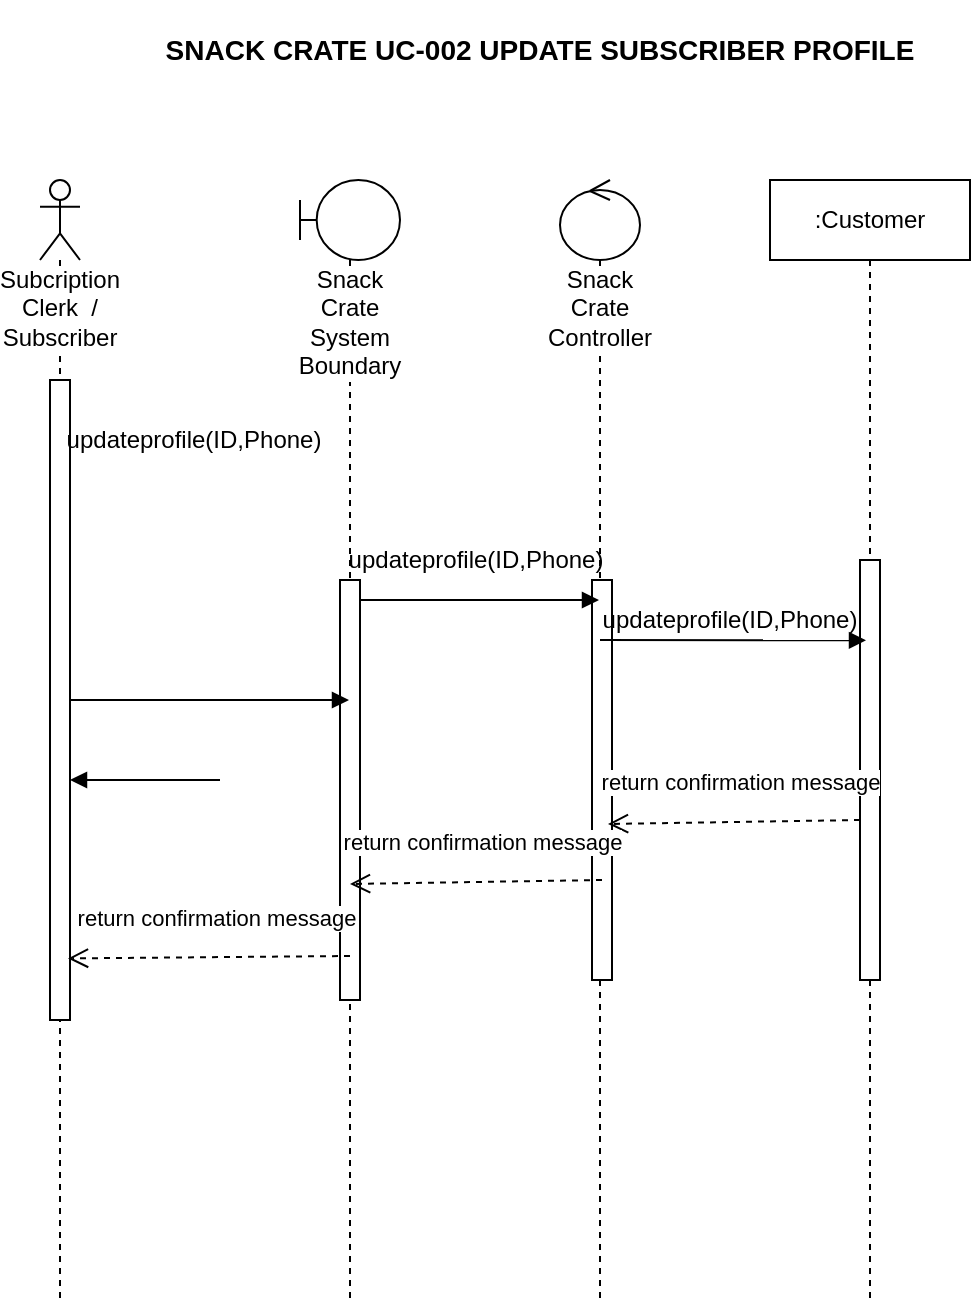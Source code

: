 <mxfile version="12.2.6" type="device" pages="1"><diagram id="5XaNJyvDEKXuTwJ4iDX_" name="Page-1"><mxGraphModel dx="1408" dy="731" grid="1" gridSize="10" guides="1" tooltips="1" connect="1" arrows="1" fold="1" page="1" pageScale="1" pageWidth="850" pageHeight="1100" math="0" shadow="0"><root><mxCell id="0"/><mxCell id="1" parent="0"/><mxCell id="AM3TQJfx7_jrow7SWLKq-1" value="&lt;b&gt;&lt;font style=&quot;font-size: 14px&quot;&gt;SNACK CRATE UC-002 UPDATE SUBSCRIBER PROFILE&lt;/font&gt;&lt;/b&gt;" style="text;html=1;strokeColor=none;fillColor=none;align=center;verticalAlign=middle;whiteSpace=wrap;rounded=0;" vertex="1" parent="1"><mxGeometry x="220" y="50" width="420" height="50" as="geometry"/></mxCell><mxCell id="AM3TQJfx7_jrow7SWLKq-2" value="Subcription Clerk&amp;nbsp; / Subscriber" style="shape=umlLifeline;participant=umlActor;perimeter=lifelinePerimeter;whiteSpace=wrap;html=1;container=1;collapsible=0;recursiveResize=0;verticalAlign=top;spacingTop=36;labelBackgroundColor=#ffffff;outlineConnect=0;" vertex="1" parent="1"><mxGeometry x="180" y="140" width="20" height="560" as="geometry"/></mxCell><mxCell id="AM3TQJfx7_jrow7SWLKq-19" value="" style="html=1;points=[];perimeter=orthogonalPerimeter;" vertex="1" parent="AM3TQJfx7_jrow7SWLKq-2"><mxGeometry x="5" y="100" width="10" height="320" as="geometry"/></mxCell><mxCell id="AM3TQJfx7_jrow7SWLKq-20" value="" style="endArrow=block;endFill=1;endSize=6;html=1;" edge="1" parent="AM3TQJfx7_jrow7SWLKq-2" target="AM3TQJfx7_jrow7SWLKq-19"><mxGeometry width="100" relative="1" as="geometry"><mxPoint x="90" y="300" as="sourcePoint"/><mxPoint x="234.5" y="300" as="targetPoint"/></mxGeometry></mxCell><mxCell id="AM3TQJfx7_jrow7SWLKq-3" value="Snack Crate System Boundary" style="shape=umlLifeline;participant=umlBoundary;perimeter=lifelinePerimeter;whiteSpace=wrap;html=1;container=1;collapsible=0;recursiveResize=0;verticalAlign=top;spacingTop=36;labelBackgroundColor=#ffffff;outlineConnect=0;" vertex="1" parent="1"><mxGeometry x="310" y="140" width="50" height="560" as="geometry"/></mxCell><mxCell id="AM3TQJfx7_jrow7SWLKq-21" value="" style="html=1;points=[];perimeter=orthogonalPerimeter;" vertex="1" parent="AM3TQJfx7_jrow7SWLKq-3"><mxGeometry x="20" y="200" width="10" height="210" as="geometry"/></mxCell><mxCell id="AM3TQJfx7_jrow7SWLKq-4" value="Snack Crate Controller" style="shape=umlLifeline;participant=umlControl;perimeter=lifelinePerimeter;whiteSpace=wrap;html=1;container=1;collapsible=0;recursiveResize=0;verticalAlign=top;spacingTop=36;labelBackgroundColor=#ffffff;outlineConnect=0;" vertex="1" parent="1"><mxGeometry x="440" y="140" width="40" height="560" as="geometry"/></mxCell><mxCell id="AM3TQJfx7_jrow7SWLKq-22" value="" style="html=1;points=[];perimeter=orthogonalPerimeter;" vertex="1" parent="AM3TQJfx7_jrow7SWLKq-4"><mxGeometry x="16" y="200" width="10" height="200" as="geometry"/></mxCell><mxCell id="AM3TQJfx7_jrow7SWLKq-5" value=":Customer" style="shape=umlLifeline;perimeter=lifelinePerimeter;whiteSpace=wrap;html=1;container=1;collapsible=0;recursiveResize=0;outlineConnect=0;" vertex="1" parent="1"><mxGeometry x="545" y="140" width="100" height="560" as="geometry"/></mxCell><mxCell id="AM3TQJfx7_jrow7SWLKq-23" value="" style="html=1;points=[];perimeter=orthogonalPerimeter;" vertex="1" parent="AM3TQJfx7_jrow7SWLKq-5"><mxGeometry x="45" y="190" width="10" height="210" as="geometry"/></mxCell><mxCell id="AM3TQJfx7_jrow7SWLKq-7" value="updateprofile(ID,Phone)" style="text;html=1;strokeColor=none;fillColor=none;align=center;verticalAlign=middle;whiteSpace=wrap;rounded=0;" vertex="1" parent="1"><mxGeometry x="237" y="260" width="40" height="20" as="geometry"/></mxCell><mxCell id="AM3TQJfx7_jrow7SWLKq-12" value="" style="endArrow=block;endFill=1;endSize=6;html=1;" edge="1" parent="1" target="AM3TQJfx7_jrow7SWLKq-4"><mxGeometry width="100" relative="1" as="geometry"><mxPoint x="340" y="350" as="sourcePoint"/><mxPoint x="420" y="350" as="targetPoint"/></mxGeometry></mxCell><mxCell id="AM3TQJfx7_jrow7SWLKq-13" value="updateprofile(ID,Phone)" style="text;html=1;strokeColor=none;fillColor=none;align=center;verticalAlign=middle;whiteSpace=wrap;rounded=0;" vertex="1" parent="1"><mxGeometry x="377.5" y="320" width="40" height="20" as="geometry"/></mxCell><mxCell id="AM3TQJfx7_jrow7SWLKq-14" value="" style="endArrow=block;endFill=1;endSize=6;html=1;entryX=0.48;entryY=0.411;entryDx=0;entryDy=0;entryPerimeter=0;" edge="1" parent="1" target="AM3TQJfx7_jrow7SWLKq-5"><mxGeometry width="100" relative="1" as="geometry"><mxPoint x="460" y="370" as="sourcePoint"/><mxPoint x="585" y="370" as="targetPoint"/></mxGeometry></mxCell><mxCell id="AM3TQJfx7_jrow7SWLKq-15" value="updateprofile(ID,Phone)" style="text;html=1;strokeColor=none;fillColor=none;align=center;verticalAlign=middle;whiteSpace=wrap;rounded=0;" vertex="1" parent="1"><mxGeometry x="505" y="350" width="40" height="20" as="geometry"/></mxCell><mxCell id="AM3TQJfx7_jrow7SWLKq-16" value="return confirmation message" style="html=1;verticalAlign=bottom;endArrow=open;dashed=1;endSize=8;entryX=0.6;entryY=0.575;entryDx=0;entryDy=0;entryPerimeter=0;" edge="1" parent="1" target="AM3TQJfx7_jrow7SWLKq-4"><mxGeometry x="-0.05" y="-11" relative="1" as="geometry"><mxPoint x="590" y="460" as="sourcePoint"/><mxPoint x="510" y="460" as="targetPoint"/><mxPoint as="offset"/></mxGeometry></mxCell><mxCell id="AM3TQJfx7_jrow7SWLKq-17" value="return confirmation message" style="html=1;verticalAlign=bottom;endArrow=open;dashed=1;endSize=8;entryX=0.6;entryY=0.575;entryDx=0;entryDy=0;entryPerimeter=0;" edge="1" parent="1"><mxGeometry x="-0.05" y="-11" relative="1" as="geometry"><mxPoint x="461" y="490" as="sourcePoint"/><mxPoint x="335" y="492" as="targetPoint"/><mxPoint as="offset"/></mxGeometry></mxCell><mxCell id="AM3TQJfx7_jrow7SWLKq-18" value="return confirmation message" style="html=1;verticalAlign=bottom;endArrow=open;dashed=1;endSize=8;entryX=0.7;entryY=0.695;entryDx=0;entryDy=0;entryPerimeter=0;" edge="1" parent="1" target="AM3TQJfx7_jrow7SWLKq-2"><mxGeometry x="-0.05" y="-11" relative="1" as="geometry"><mxPoint x="335" y="528" as="sourcePoint"/><mxPoint x="209" y="530" as="targetPoint"/><mxPoint as="offset"/></mxGeometry></mxCell><mxCell id="AM3TQJfx7_jrow7SWLKq-6" value="" style="endArrow=block;endFill=1;endSize=6;html=1;" edge="1" parent="1" source="AM3TQJfx7_jrow7SWLKq-19" target="AM3TQJfx7_jrow7SWLKq-3"><mxGeometry width="100" relative="1" as="geometry"><mxPoint x="190" y="280" as="sourcePoint"/><mxPoint x="290" y="280" as="targetPoint"/></mxGeometry></mxCell></root></mxGraphModel></diagram></mxfile>